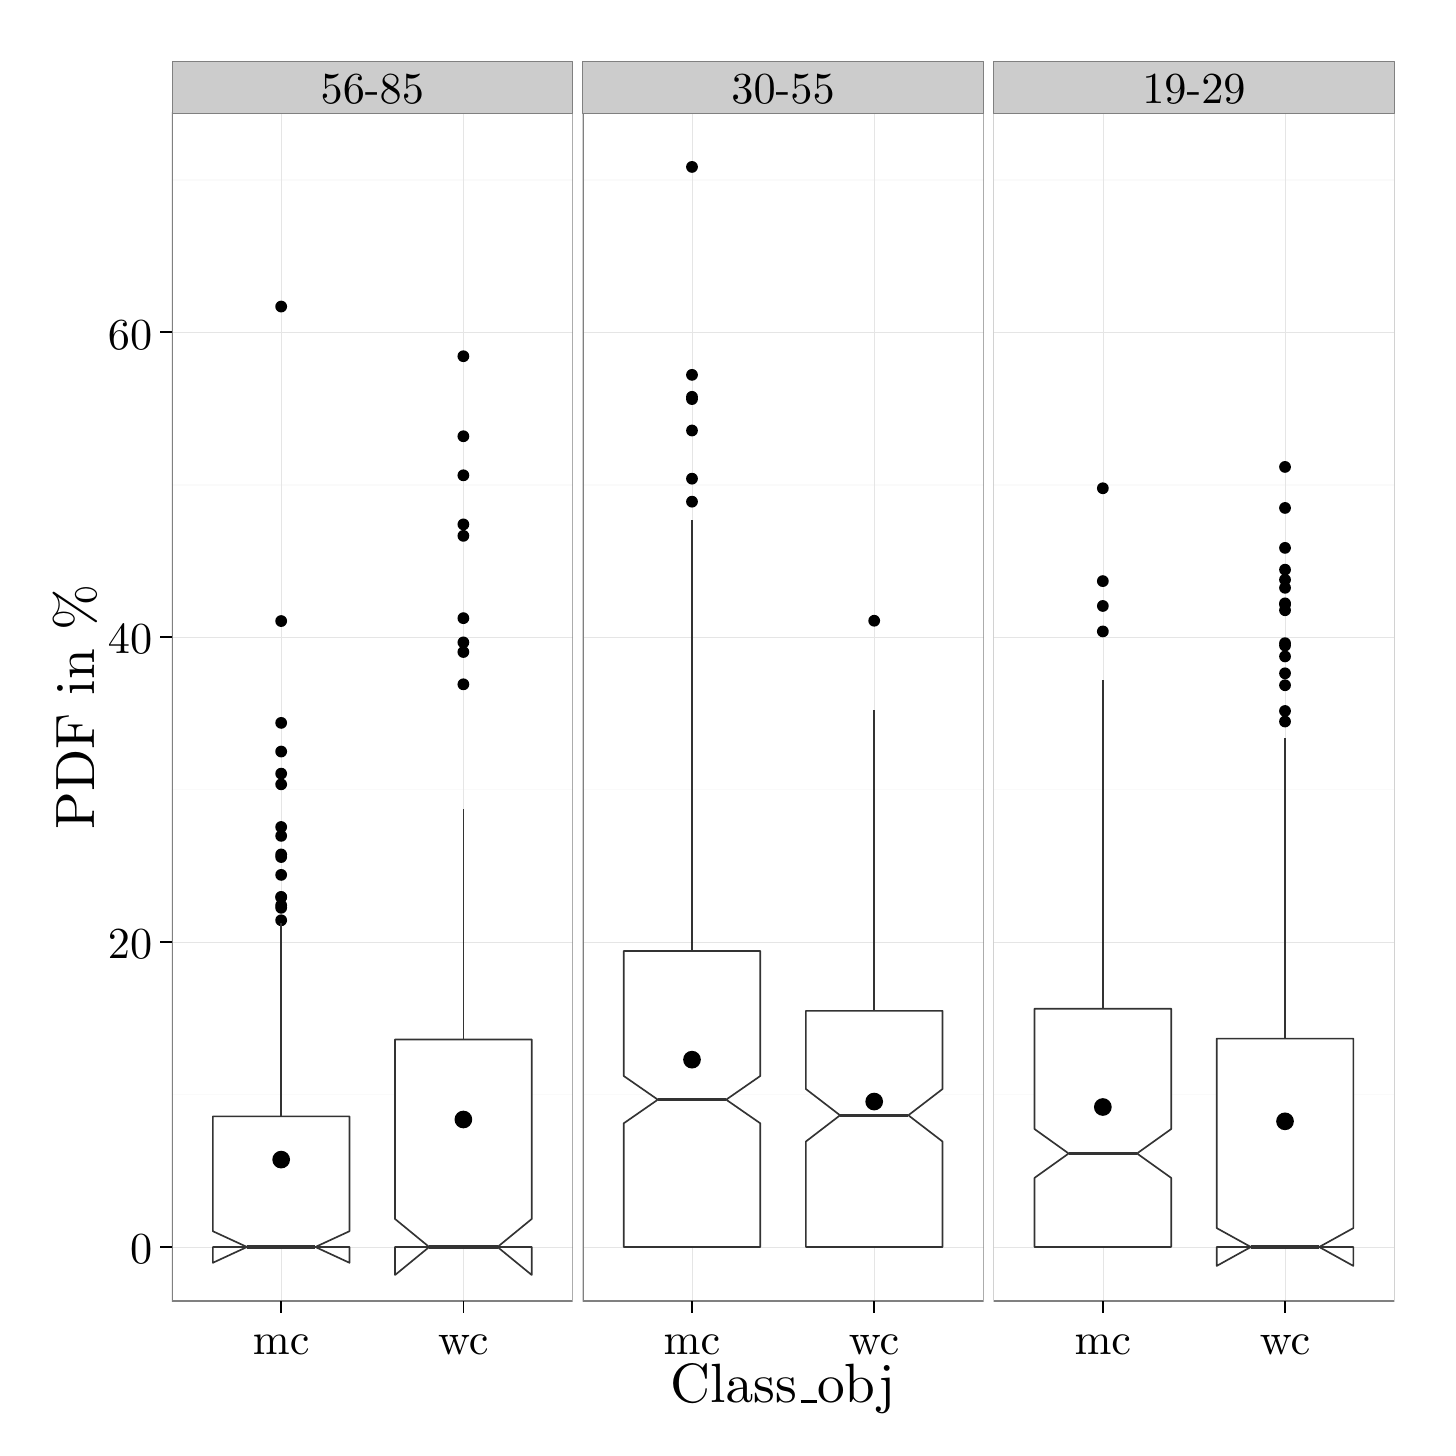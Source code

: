 % Created by tikzDevice version 0.8.1 on 2016-02-09 02:16:55
% !TEX encoding = UTF-8 Unicode
\begin{tikzpicture}[x=1pt,y=1pt]
\definecolor{fillColor}{RGB}{255,255,255}
\path[use as bounding box,fill=fillColor,fill opacity=0.00] (0,0) rectangle (505.89,505.89);
\begin{scope}
\path[clip] (  0.00,  0.00) rectangle (505.89,505.89);
\definecolor{drawColor}{RGB}{255,255,255}
\definecolor{fillColor}{RGB}{255,255,255}

\path[draw=drawColor,line width= 0.6pt,line join=round,line cap=round,fill=fillColor] (  0.00, -0.00) rectangle (505.89,505.89);
\end{scope}
\begin{scope}
\path[clip] ( 52.10, 45.77) rectangle (196.94,475.09);
\definecolor{fillColor}{RGB}{255,255,255}

\path[fill=fillColor] ( 52.10, 45.77) rectangle (196.94,475.09);
\definecolor{drawColor}{gray}{0.98}

\path[draw=drawColor,line width= 0.6pt,line join=round] ( 52.10,120.37) --
	(196.94,120.37);

\path[draw=drawColor,line width= 0.6pt,line join=round] ( 52.10,230.55) --
	(196.94,230.55);

\path[draw=drawColor,line width= 0.6pt,line join=round] ( 52.10,340.72) --
	(196.94,340.72);

\path[draw=drawColor,line width= 0.6pt,line join=round] ( 52.10,450.89) --
	(196.94,450.89);
\definecolor{drawColor}{gray}{0.90}

\path[draw=drawColor,line width= 0.2pt,line join=round] ( 52.10, 65.29) --
	(196.94, 65.29);

\path[draw=drawColor,line width= 0.2pt,line join=round] ( 52.10,175.46) --
	(196.94,175.46);

\path[draw=drawColor,line width= 0.2pt,line join=round] ( 52.10,285.63) --
	(196.94,285.63);

\path[draw=drawColor,line width= 0.2pt,line join=round] ( 52.10,395.80) --
	(196.94,395.80);

\path[draw=drawColor,line width= 0.2pt,line join=round] ( 91.60, 45.77) --
	( 91.60,475.09);

\path[draw=drawColor,line width= 0.2pt,line join=round] (157.44, 45.77) --
	(157.44,475.09);
\definecolor{fillColor}{RGB}{0,0,0}

\path[fill=fillColor] ( 91.60,254.67) circle (  2.13);

\path[fill=fillColor] ( 91.60,191.71) circle (  2.13);

\path[fill=fillColor] ( 91.60,191.76) circle (  2.13);

\path[fill=fillColor] ( 91.60,291.47) circle (  2.13);

\path[fill=fillColor] ( 91.60,187.85) circle (  2.13);

\path[fill=fillColor] ( 91.60,405.11) circle (  2.13);

\path[fill=fillColor] ( 91.60,213.85) circle (  2.13);

\path[fill=fillColor] ( 91.60,232.47) circle (  2.13);

\path[fill=fillColor] ( 91.60,207.13) circle (  2.13);

\path[fill=fillColor] ( 91.60,244.32) circle (  2.13);

\path[fill=fillColor] ( 91.60,188.79) circle (  2.13);

\path[fill=fillColor] ( 91.60,217.05) circle (  2.13);

\path[fill=fillColor] ( 91.60,236.33) circle (  2.13);

\path[fill=fillColor] ( 91.60,206.20) circle (  2.13);

\path[fill=fillColor] ( 91.60,199.75) circle (  2.13);

\path[fill=fillColor] ( 91.60,183.34) circle (  2.13);
\definecolor{drawColor}{gray}{0.20}

\path[draw=drawColor,line width= 0.6pt,line join=round] ( 91.60,112.50) -- ( 91.60,182.45);

\path[draw=drawColor,line width= 0.6pt,line join=round] ( 91.60, 65.29) -- ( 91.60, 65.29);
\definecolor{fillColor}{RGB}{255,255,255}

\path[draw=drawColor,line width= 0.6pt,line join=round,line cap=round,fill=fillColor] ( 66.91,112.50) --
	( 66.91, 70.99) --
	( 79.26, 65.29) --
	( 66.91, 59.58) --
	( 66.91, 65.29) --
	(116.29, 65.29) --
	(116.29, 59.58) --
	(103.95, 65.29) --
	(116.29, 70.99) --
	(116.29,112.50) --
	( 66.91,112.50) --
	cycle;

\path[draw=drawColor,line width= 1.1pt,line join=round] ( 79.26, 65.29) -- (103.95, 65.29);
\definecolor{fillColor}{RGB}{0,0,0}

\path[fill=fillColor] (157.44,344.13) circle (  2.13);

\path[fill=fillColor] (157.44,280.29) circle (  2.13);

\path[fill=fillColor] (157.44,326.40) circle (  2.13);

\path[fill=fillColor] (157.44,268.61) circle (  2.13);

\path[fill=fillColor] (157.44,283.76) circle (  2.13);

\path[fill=fillColor] (157.44,322.26) circle (  2.13);

\path[fill=fillColor] (157.44,387.16) circle (  2.13);

\path[fill=fillColor] (157.44,358.24) circle (  2.13);

\path[fill=fillColor] (157.44,292.52) circle (  2.13);

\path[draw=drawColor,line width= 0.6pt,line join=round] (157.44,140.26) -- (157.44,223.71);

\path[draw=drawColor,line width= 0.6pt,line join=round] (157.44, 65.29) -- (157.44, 65.29);
\definecolor{fillColor}{RGB}{255,255,255}

\path[draw=drawColor,line width= 0.6pt,line join=round,line cap=round,fill=fillColor] (132.75,140.26) --
	(132.75, 75.41) --
	(145.09, 65.29) --
	(132.75, 55.17) --
	(132.75, 65.29) --
	(182.13, 65.29) --
	(182.13, 55.17) --
	(169.78, 65.29) --
	(182.13, 75.41) --
	(182.13,140.26) --
	(132.75,140.26) --
	cycle;

\path[draw=drawColor,line width= 1.1pt,line join=round] (145.09, 65.29) -- (169.78, 65.29);
\definecolor{fillColor}{RGB}{0,0,0}

\path[fill=fillColor] ( 91.60, 96.87) circle (  3.20);

\path[fill=fillColor] (157.44,111.36) circle (  3.20);
\definecolor{drawColor}{gray}{0.50}

\path[draw=drawColor,line width= 0.6pt,line join=round,line cap=round] ( 52.10, 45.77) rectangle (196.94,475.09);
\end{scope}
\begin{scope}
\path[clip] (200.55, 45.77) rectangle (345.39,475.09);
\definecolor{fillColor}{RGB}{255,255,255}

\path[fill=fillColor] (200.55, 45.77) rectangle (345.39,475.09);
\definecolor{drawColor}{gray}{0.98}

\path[draw=drawColor,line width= 0.6pt,line join=round] (200.55,120.37) --
	(345.39,120.37);

\path[draw=drawColor,line width= 0.6pt,line join=round] (200.55,230.55) --
	(345.39,230.55);

\path[draw=drawColor,line width= 0.6pt,line join=round] (200.55,340.72) --
	(345.39,340.72);

\path[draw=drawColor,line width= 0.6pt,line join=round] (200.55,450.89) --
	(345.39,450.89);
\definecolor{drawColor}{gray}{0.90}

\path[draw=drawColor,line width= 0.2pt,line join=round] (200.55, 65.29) --
	(345.39, 65.29);

\path[draw=drawColor,line width= 0.2pt,line join=round] (200.55,175.46) --
	(345.39,175.46);

\path[draw=drawColor,line width= 0.2pt,line join=round] (200.55,285.63) --
	(345.39,285.63);

\path[draw=drawColor,line width= 0.2pt,line join=round] (200.55,395.80) --
	(345.39,395.80);

\path[draw=drawColor,line width= 0.2pt,line join=round] (240.05, 45.77) --
	(240.05,475.09);

\path[draw=drawColor,line width= 0.2pt,line join=round] (305.89, 45.77) --
	(305.89,475.09);
\definecolor{fillColor}{RGB}{0,0,0}

\path[fill=fillColor] (240.05,380.43) circle (  2.13);

\path[fill=fillColor] (240.05,342.92) circle (  2.13);

\path[fill=fillColor] (240.05,372.50) circle (  2.13);

\path[fill=fillColor] (240.05,334.60) circle (  2.13);

\path[fill=fillColor] (240.05,360.33) circle (  2.13);

\path[fill=fillColor] (240.05,455.57) circle (  2.13);

\path[fill=fillColor] (240.05,371.68) circle (  2.13);
\definecolor{drawColor}{gray}{0.20}

\path[draw=drawColor,line width= 0.6pt,line join=round] (240.05,172.25) -- (240.05,327.94);

\path[draw=drawColor,line width= 0.6pt,line join=round] (240.05, 65.29) -- (240.05, 65.29);
\definecolor{fillColor}{RGB}{255,255,255}

\path[draw=drawColor,line width= 0.6pt,line join=round,line cap=round,fill=fillColor] (215.37,172.25) --
	(215.37,127.09) --
	(227.71,118.53) --
	(215.37,109.97) --
	(215.37, 65.29) --
	(264.74, 65.29) --
	(264.74,109.97) --
	(252.40,118.53) --
	(264.74,127.09) --
	(264.74,172.25) --
	(215.37,172.25) --
	cycle;

\path[draw=drawColor,line width= 1.1pt,line join=round] (227.71,118.53) -- (252.40,118.53);
\definecolor{fillColor}{RGB}{0,0,0}

\path[fill=fillColor] (305.89,291.58) circle (  2.13);

\path[draw=drawColor,line width= 0.6pt,line join=round] (305.89,150.62) -- (305.89,259.36);

\path[draw=drawColor,line width= 0.6pt,line join=round] (305.89, 65.29) -- (305.89, 65.29);
\definecolor{fillColor}{RGB}{255,255,255}

\path[draw=drawColor,line width= 0.6pt,line join=round,line cap=round,fill=fillColor] (281.20,150.62) --
	(281.20,122.37) --
	(293.55,112.88) --
	(281.20,103.40) --
	(281.20, 65.29) --
	(330.58, 65.29) --
	(330.58,103.40) --
	(318.23,112.88) --
	(330.58,122.37) --
	(330.58,150.62) --
	(281.20,150.62) --
	cycle;

\path[draw=drawColor,line width= 1.1pt,line join=round] (293.55,112.88) -- (318.23,112.88);
\definecolor{fillColor}{RGB}{0,0,0}

\path[fill=fillColor] (240.05,132.98) circle (  3.20);

\path[fill=fillColor] (305.89,117.84) circle (  3.20);
\definecolor{drawColor}{gray}{0.50}

\path[draw=drawColor,line width= 0.6pt,line join=round,line cap=round] (200.55, 45.77) rectangle (345.39,475.09);
\end{scope}
\begin{scope}
\path[clip] (349.01, 45.77) rectangle (493.85,475.09);
\definecolor{fillColor}{RGB}{255,255,255}

\path[fill=fillColor] (349.01, 45.77) rectangle (493.85,475.09);
\definecolor{drawColor}{gray}{0.98}

\path[draw=drawColor,line width= 0.6pt,line join=round] (349.01,120.37) --
	(493.85,120.37);

\path[draw=drawColor,line width= 0.6pt,line join=round] (349.01,230.55) --
	(493.85,230.55);

\path[draw=drawColor,line width= 0.6pt,line join=round] (349.01,340.72) --
	(493.85,340.72);

\path[draw=drawColor,line width= 0.6pt,line join=round] (349.01,450.89) --
	(493.85,450.89);
\definecolor{drawColor}{gray}{0.90}

\path[draw=drawColor,line width= 0.2pt,line join=round] (349.01, 65.29) --
	(493.85, 65.29);

\path[draw=drawColor,line width= 0.2pt,line join=round] (349.01,175.46) --
	(493.85,175.46);

\path[draw=drawColor,line width= 0.2pt,line join=round] (349.01,285.63) --
	(493.85,285.63);

\path[draw=drawColor,line width= 0.2pt,line join=round] (349.01,395.80) --
	(493.85,395.80);

\path[draw=drawColor,line width= 0.2pt,line join=round] (388.51, 45.77) --
	(388.51,475.09);

\path[draw=drawColor,line width= 0.2pt,line join=round] (454.34, 45.77) --
	(454.34,475.09);
\definecolor{fillColor}{RGB}{0,0,0}

\path[fill=fillColor] (388.51,305.90) circle (  2.13);

\path[fill=fillColor] (388.51,287.72) circle (  2.13);

\path[fill=fillColor] (388.51,339.45) circle (  2.13);

\path[fill=fillColor] (388.51,296.92) circle (  2.13);
\definecolor{drawColor}{gray}{0.20}

\path[draw=drawColor,line width= 0.6pt,line join=round] (388.51,151.40) -- (388.51,270.32);

\path[draw=drawColor,line width= 0.6pt,line join=round] (388.51, 65.29) -- (388.51, 65.29);
\definecolor{fillColor}{RGB}{255,255,255}

\path[draw=drawColor,line width= 0.6pt,line join=round,line cap=round,fill=fillColor] (363.82,151.40) --
	(363.82,107.90) --
	(376.16, 99.08) --
	(363.82, 90.26) --
	(363.82, 65.29) --
	(413.20, 65.29) --
	(413.20, 90.26) --
	(400.85, 99.08) --
	(413.20,107.90) --
	(413.20,151.40) --
	(363.82,151.40) --
	cycle;

\path[draw=drawColor,line width= 1.1pt,line join=round] (376.16, 99.08) -- (400.85, 99.08);
\definecolor{fillColor}{RGB}{0,0,0}

\path[fill=fillColor] (454.34,272.58) circle (  2.13);

\path[fill=fillColor] (454.34,283.48) circle (  2.13);

\path[fill=fillColor] (454.34,303.48) circle (  2.13);

\path[fill=fillColor] (454.34,282.60) circle (  2.13);

\path[fill=fillColor] (454.34,297.86) circle (  2.13);

\path[fill=fillColor] (454.34,306.40) circle (  2.13);

\path[fill=fillColor] (454.34,317.91) circle (  2.13);

\path[fill=fillColor] (454.34,268.28) circle (  2.13);

\path[fill=fillColor] (454.34,332.34) circle (  2.13);

\path[fill=fillColor] (454.34,295.38) circle (  2.13);

\path[fill=fillColor] (454.34,297.48) circle (  2.13);

\path[fill=fillColor] (454.34,278.69) circle (  2.13);

\path[fill=fillColor] (454.34,347.16) circle (  2.13);

\path[fill=fillColor] (454.34,310.03) circle (  2.13);

\path[fill=fillColor] (454.34,255.17) circle (  2.13);

\path[fill=fillColor] (454.34,258.97) circle (  2.13);

\path[draw=drawColor,line width= 0.6pt,line join=round] (454.34,140.59) -- (454.34,249.05);

\path[draw=drawColor,line width= 0.6pt,line join=round] (454.34, 65.29) -- (454.34, 65.29);
\definecolor{fillColor}{RGB}{255,255,255}

\path[draw=drawColor,line width= 0.6pt,line join=round,line cap=round,fill=fillColor] (429.65,140.59) --
	(429.65, 72.12) --
	(442.00, 65.29) --
	(429.65, 58.45) --
	(429.65, 65.29) --
	(479.03, 65.29) --
	(479.03, 58.45) --
	(466.69, 65.29) --
	(479.03, 72.12) --
	(479.03,140.59) --
	(429.65,140.59) --
	cycle;

\path[draw=drawColor,line width= 1.1pt,line join=round] (442.00, 65.29) -- (466.69, 65.29);
\definecolor{fillColor}{RGB}{0,0,0}

\path[fill=fillColor] (388.51,115.87) circle (  3.20);

\path[fill=fillColor] (454.34,110.70) circle (  3.20);
\definecolor{drawColor}{gray}{0.50}

\path[draw=drawColor,line width= 0.6pt,line join=round,line cap=round] (349.01, 45.77) rectangle (493.85,475.09);
\end{scope}
\begin{scope}
\path[clip] (  0.00,  0.00) rectangle (505.89,505.89);
\definecolor{drawColor}{gray}{0.50}
\definecolor{fillColor}{gray}{0.80}

\path[draw=drawColor,line width= 0.2pt,line join=round,line cap=round,fill=fillColor] ( 52.10,475.09) rectangle (196.94,493.85);
\definecolor{drawColor}{RGB}{0,0,0}

\node[text=drawColor,anchor=base,inner sep=0pt, outer sep=0pt, scale=  1.60] at (124.52,478.43) {56-85};
\end{scope}
\begin{scope}
\path[clip] (  0.00,  0.00) rectangle (505.89,505.89);
\definecolor{drawColor}{gray}{0.50}
\definecolor{fillColor}{gray}{0.80}

\path[draw=drawColor,line width= 0.2pt,line join=round,line cap=round,fill=fillColor] (200.55,475.09) rectangle (345.39,493.85);
\definecolor{drawColor}{RGB}{0,0,0}

\node[text=drawColor,anchor=base,inner sep=0pt, outer sep=0pt, scale=  1.60] at (272.97,478.43) {30-55};
\end{scope}
\begin{scope}
\path[clip] (  0.00,  0.00) rectangle (505.89,505.89);
\definecolor{drawColor}{gray}{0.50}
\definecolor{fillColor}{gray}{0.80}

\path[draw=drawColor,line width= 0.2pt,line join=round,line cap=round,fill=fillColor] (349.01,475.09) rectangle (493.85,493.85);
\definecolor{drawColor}{RGB}{0,0,0}

\node[text=drawColor,anchor=base,inner sep=0pt, outer sep=0pt, scale=  1.60] at (421.43,478.43) {19-29};
\end{scope}
\begin{scope}
\path[clip] (  0.00,  0.00) rectangle (505.89,505.89);
\definecolor{drawColor}{RGB}{0,0,0}

\node[text=drawColor,anchor=base east,inner sep=0pt, outer sep=0pt, scale=  1.60] at ( 44.99, 59.25) {0};

\node[text=drawColor,anchor=base east,inner sep=0pt, outer sep=0pt, scale=  1.60] at ( 44.99,169.43) {20};

\node[text=drawColor,anchor=base east,inner sep=0pt, outer sep=0pt, scale=  1.60] at ( 44.99,279.60) {40};

\node[text=drawColor,anchor=base east,inner sep=0pt, outer sep=0pt, scale=  1.60] at ( 44.99,389.77) {60};
\end{scope}
\begin{scope}
\path[clip] (  0.00,  0.00) rectangle (505.89,505.89);
\definecolor{drawColor}{RGB}{0,0,0}

\path[draw=drawColor,line width= 0.6pt,line join=round] ( 47.83, 65.29) --
	( 52.10, 65.29);

\path[draw=drawColor,line width= 0.6pt,line join=round] ( 47.83,175.46) --
	( 52.10,175.46);

\path[draw=drawColor,line width= 0.6pt,line join=round] ( 47.83,285.63) --
	( 52.10,285.63);

\path[draw=drawColor,line width= 0.6pt,line join=round] ( 47.83,395.80) --
	( 52.10,395.80);
\end{scope}
\begin{scope}
\path[clip] (  0.00,  0.00) rectangle (505.89,505.89);
\definecolor{drawColor}{RGB}{0,0,0}

\path[draw=drawColor,line width= 0.6pt,line join=round] ( 91.60, 41.50) --
	( 91.60, 45.77);

\path[draw=drawColor,line width= 0.6pt,line join=round] (157.44, 41.50) --
	(157.44, 45.77);
\end{scope}
\begin{scope}
\path[clip] (  0.00,  0.00) rectangle (505.89,505.89);
\definecolor{drawColor}{RGB}{0,0,0}

\node[text=drawColor,anchor=base,inner sep=0pt, outer sep=0pt, scale=  1.60] at ( 91.60, 26.59) {mc};

\node[text=drawColor,anchor=base,inner sep=0pt, outer sep=0pt, scale=  1.60] at (157.44, 26.59) {wc};
\end{scope}
\begin{scope}
\path[clip] (  0.00,  0.00) rectangle (505.89,505.89);
\definecolor{drawColor}{RGB}{0,0,0}

\path[draw=drawColor,line width= 0.6pt,line join=round] (240.05, 41.50) --
	(240.05, 45.77);

\path[draw=drawColor,line width= 0.6pt,line join=round] (305.89, 41.50) --
	(305.89, 45.77);
\end{scope}
\begin{scope}
\path[clip] (  0.00,  0.00) rectangle (505.89,505.89);
\definecolor{drawColor}{RGB}{0,0,0}

\node[text=drawColor,anchor=base,inner sep=0pt, outer sep=0pt, scale=  1.60] at (240.05, 26.59) {mc};

\node[text=drawColor,anchor=base,inner sep=0pt, outer sep=0pt, scale=  1.60] at (305.89, 26.59) {wc};
\end{scope}
\begin{scope}
\path[clip] (  0.00,  0.00) rectangle (505.89,505.89);
\definecolor{drawColor}{RGB}{0,0,0}

\path[draw=drawColor,line width= 0.6pt,line join=round] (388.51, 41.50) --
	(388.51, 45.77);

\path[draw=drawColor,line width= 0.6pt,line join=round] (454.34, 41.50) --
	(454.34, 45.77);
\end{scope}
\begin{scope}
\path[clip] (  0.00,  0.00) rectangle (505.89,505.89);
\definecolor{drawColor}{RGB}{0,0,0}

\node[text=drawColor,anchor=base,inner sep=0pt, outer sep=0pt, scale=  1.60] at (388.51, 26.59) {mc};

\node[text=drawColor,anchor=base,inner sep=0pt, outer sep=0pt, scale=  1.60] at (454.34, 26.59) {wc};
\end{scope}
\begin{scope}
\path[clip] (  0.00,  0.00) rectangle (505.89,505.89);
\definecolor{drawColor}{RGB}{0,0,0}

\node[text=drawColor,anchor=base,inner sep=0pt, outer sep=0pt, scale=  2.00] at (272.97,  9.03) {Class{\_{}}obj};
\end{scope}
\begin{scope}
\path[clip] (  0.00,  0.00) rectangle (505.89,505.89);
\definecolor{drawColor}{RGB}{0,0,0}

\node[text=drawColor,rotate= 90.00,anchor=base,inner sep=0pt, outer sep=0pt, scale=  2.00] at ( 24.12,260.43) {PDF in {\%}};
\end{scope}
\end{tikzpicture}
